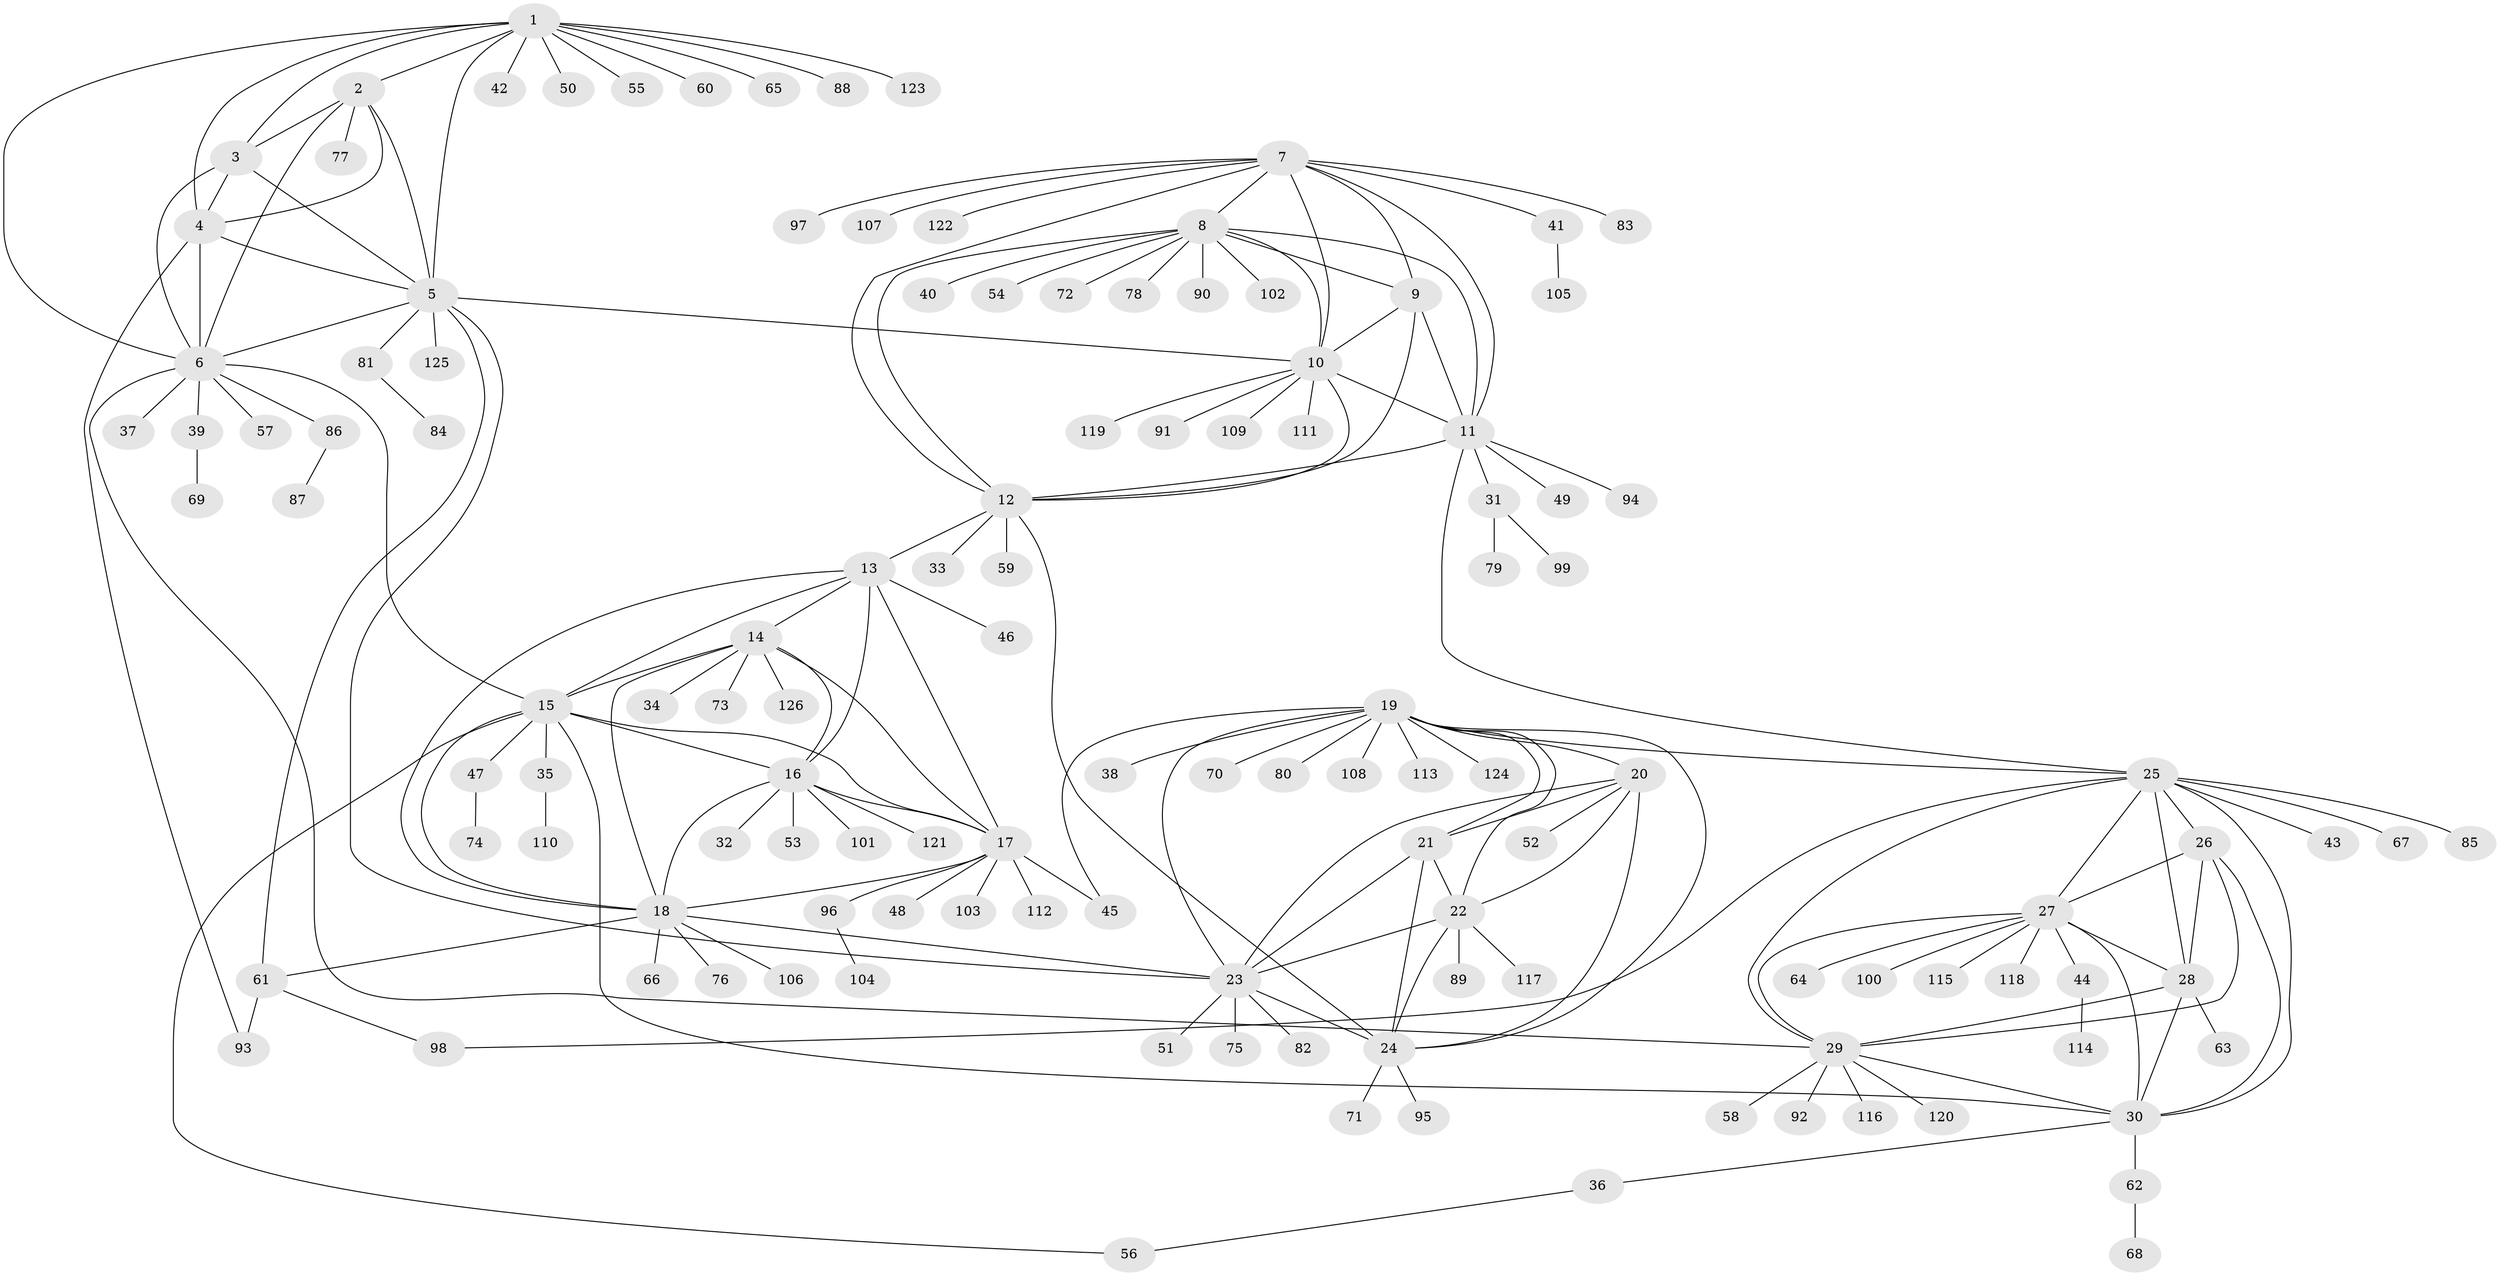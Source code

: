 // coarse degree distribution, {10: 0.02, 5: 0.03, 4: 0.03, 9: 0.07, 8: 0.04, 7: 0.02, 6: 0.02, 13: 0.01, 11: 0.01, 1: 0.65, 2: 0.09, 3: 0.01}
// Generated by graph-tools (version 1.1) at 2025/42/03/06/25 10:42:08]
// undirected, 126 vertices, 186 edges
graph export_dot {
graph [start="1"]
  node [color=gray90,style=filled];
  1;
  2;
  3;
  4;
  5;
  6;
  7;
  8;
  9;
  10;
  11;
  12;
  13;
  14;
  15;
  16;
  17;
  18;
  19;
  20;
  21;
  22;
  23;
  24;
  25;
  26;
  27;
  28;
  29;
  30;
  31;
  32;
  33;
  34;
  35;
  36;
  37;
  38;
  39;
  40;
  41;
  42;
  43;
  44;
  45;
  46;
  47;
  48;
  49;
  50;
  51;
  52;
  53;
  54;
  55;
  56;
  57;
  58;
  59;
  60;
  61;
  62;
  63;
  64;
  65;
  66;
  67;
  68;
  69;
  70;
  71;
  72;
  73;
  74;
  75;
  76;
  77;
  78;
  79;
  80;
  81;
  82;
  83;
  84;
  85;
  86;
  87;
  88;
  89;
  90;
  91;
  92;
  93;
  94;
  95;
  96;
  97;
  98;
  99;
  100;
  101;
  102;
  103;
  104;
  105;
  106;
  107;
  108;
  109;
  110;
  111;
  112;
  113;
  114;
  115;
  116;
  117;
  118;
  119;
  120;
  121;
  122;
  123;
  124;
  125;
  126;
  1 -- 2;
  1 -- 3;
  1 -- 4;
  1 -- 5;
  1 -- 6;
  1 -- 42;
  1 -- 50;
  1 -- 55;
  1 -- 60;
  1 -- 65;
  1 -- 88;
  1 -- 123;
  2 -- 3;
  2 -- 4;
  2 -- 5;
  2 -- 6;
  2 -- 77;
  3 -- 4;
  3 -- 5;
  3 -- 6;
  4 -- 5;
  4 -- 6;
  4 -- 93;
  5 -- 6;
  5 -- 10;
  5 -- 23;
  5 -- 61;
  5 -- 81;
  5 -- 125;
  6 -- 15;
  6 -- 29;
  6 -- 37;
  6 -- 39;
  6 -- 57;
  6 -- 86;
  7 -- 8;
  7 -- 9;
  7 -- 10;
  7 -- 11;
  7 -- 12;
  7 -- 41;
  7 -- 83;
  7 -- 97;
  7 -- 107;
  7 -- 122;
  8 -- 9;
  8 -- 10;
  8 -- 11;
  8 -- 12;
  8 -- 40;
  8 -- 54;
  8 -- 72;
  8 -- 78;
  8 -- 90;
  8 -- 102;
  9 -- 10;
  9 -- 11;
  9 -- 12;
  10 -- 11;
  10 -- 12;
  10 -- 91;
  10 -- 109;
  10 -- 111;
  10 -- 119;
  11 -- 12;
  11 -- 25;
  11 -- 31;
  11 -- 49;
  11 -- 94;
  12 -- 13;
  12 -- 24;
  12 -- 33;
  12 -- 59;
  13 -- 14;
  13 -- 15;
  13 -- 16;
  13 -- 17;
  13 -- 18;
  13 -- 46;
  14 -- 15;
  14 -- 16;
  14 -- 17;
  14 -- 18;
  14 -- 34;
  14 -- 73;
  14 -- 126;
  15 -- 16;
  15 -- 17;
  15 -- 18;
  15 -- 30;
  15 -- 35;
  15 -- 47;
  15 -- 56;
  16 -- 17;
  16 -- 18;
  16 -- 32;
  16 -- 53;
  16 -- 101;
  16 -- 121;
  17 -- 18;
  17 -- 45;
  17 -- 48;
  17 -- 96;
  17 -- 103;
  17 -- 112;
  18 -- 23;
  18 -- 61;
  18 -- 66;
  18 -- 76;
  18 -- 106;
  19 -- 20;
  19 -- 21;
  19 -- 22;
  19 -- 23;
  19 -- 24;
  19 -- 25;
  19 -- 38;
  19 -- 45;
  19 -- 70;
  19 -- 80;
  19 -- 108;
  19 -- 113;
  19 -- 124;
  20 -- 21;
  20 -- 22;
  20 -- 23;
  20 -- 24;
  20 -- 52;
  21 -- 22;
  21 -- 23;
  21 -- 24;
  22 -- 23;
  22 -- 24;
  22 -- 89;
  22 -- 117;
  23 -- 24;
  23 -- 51;
  23 -- 75;
  23 -- 82;
  24 -- 71;
  24 -- 95;
  25 -- 26;
  25 -- 27;
  25 -- 28;
  25 -- 29;
  25 -- 30;
  25 -- 43;
  25 -- 67;
  25 -- 85;
  25 -- 98;
  26 -- 27;
  26 -- 28;
  26 -- 29;
  26 -- 30;
  27 -- 28;
  27 -- 29;
  27 -- 30;
  27 -- 44;
  27 -- 64;
  27 -- 100;
  27 -- 115;
  27 -- 118;
  28 -- 29;
  28 -- 30;
  28 -- 63;
  29 -- 30;
  29 -- 58;
  29 -- 92;
  29 -- 116;
  29 -- 120;
  30 -- 36;
  30 -- 62;
  31 -- 79;
  31 -- 99;
  35 -- 110;
  36 -- 56;
  39 -- 69;
  41 -- 105;
  44 -- 114;
  47 -- 74;
  61 -- 93;
  61 -- 98;
  62 -- 68;
  81 -- 84;
  86 -- 87;
  96 -- 104;
}
